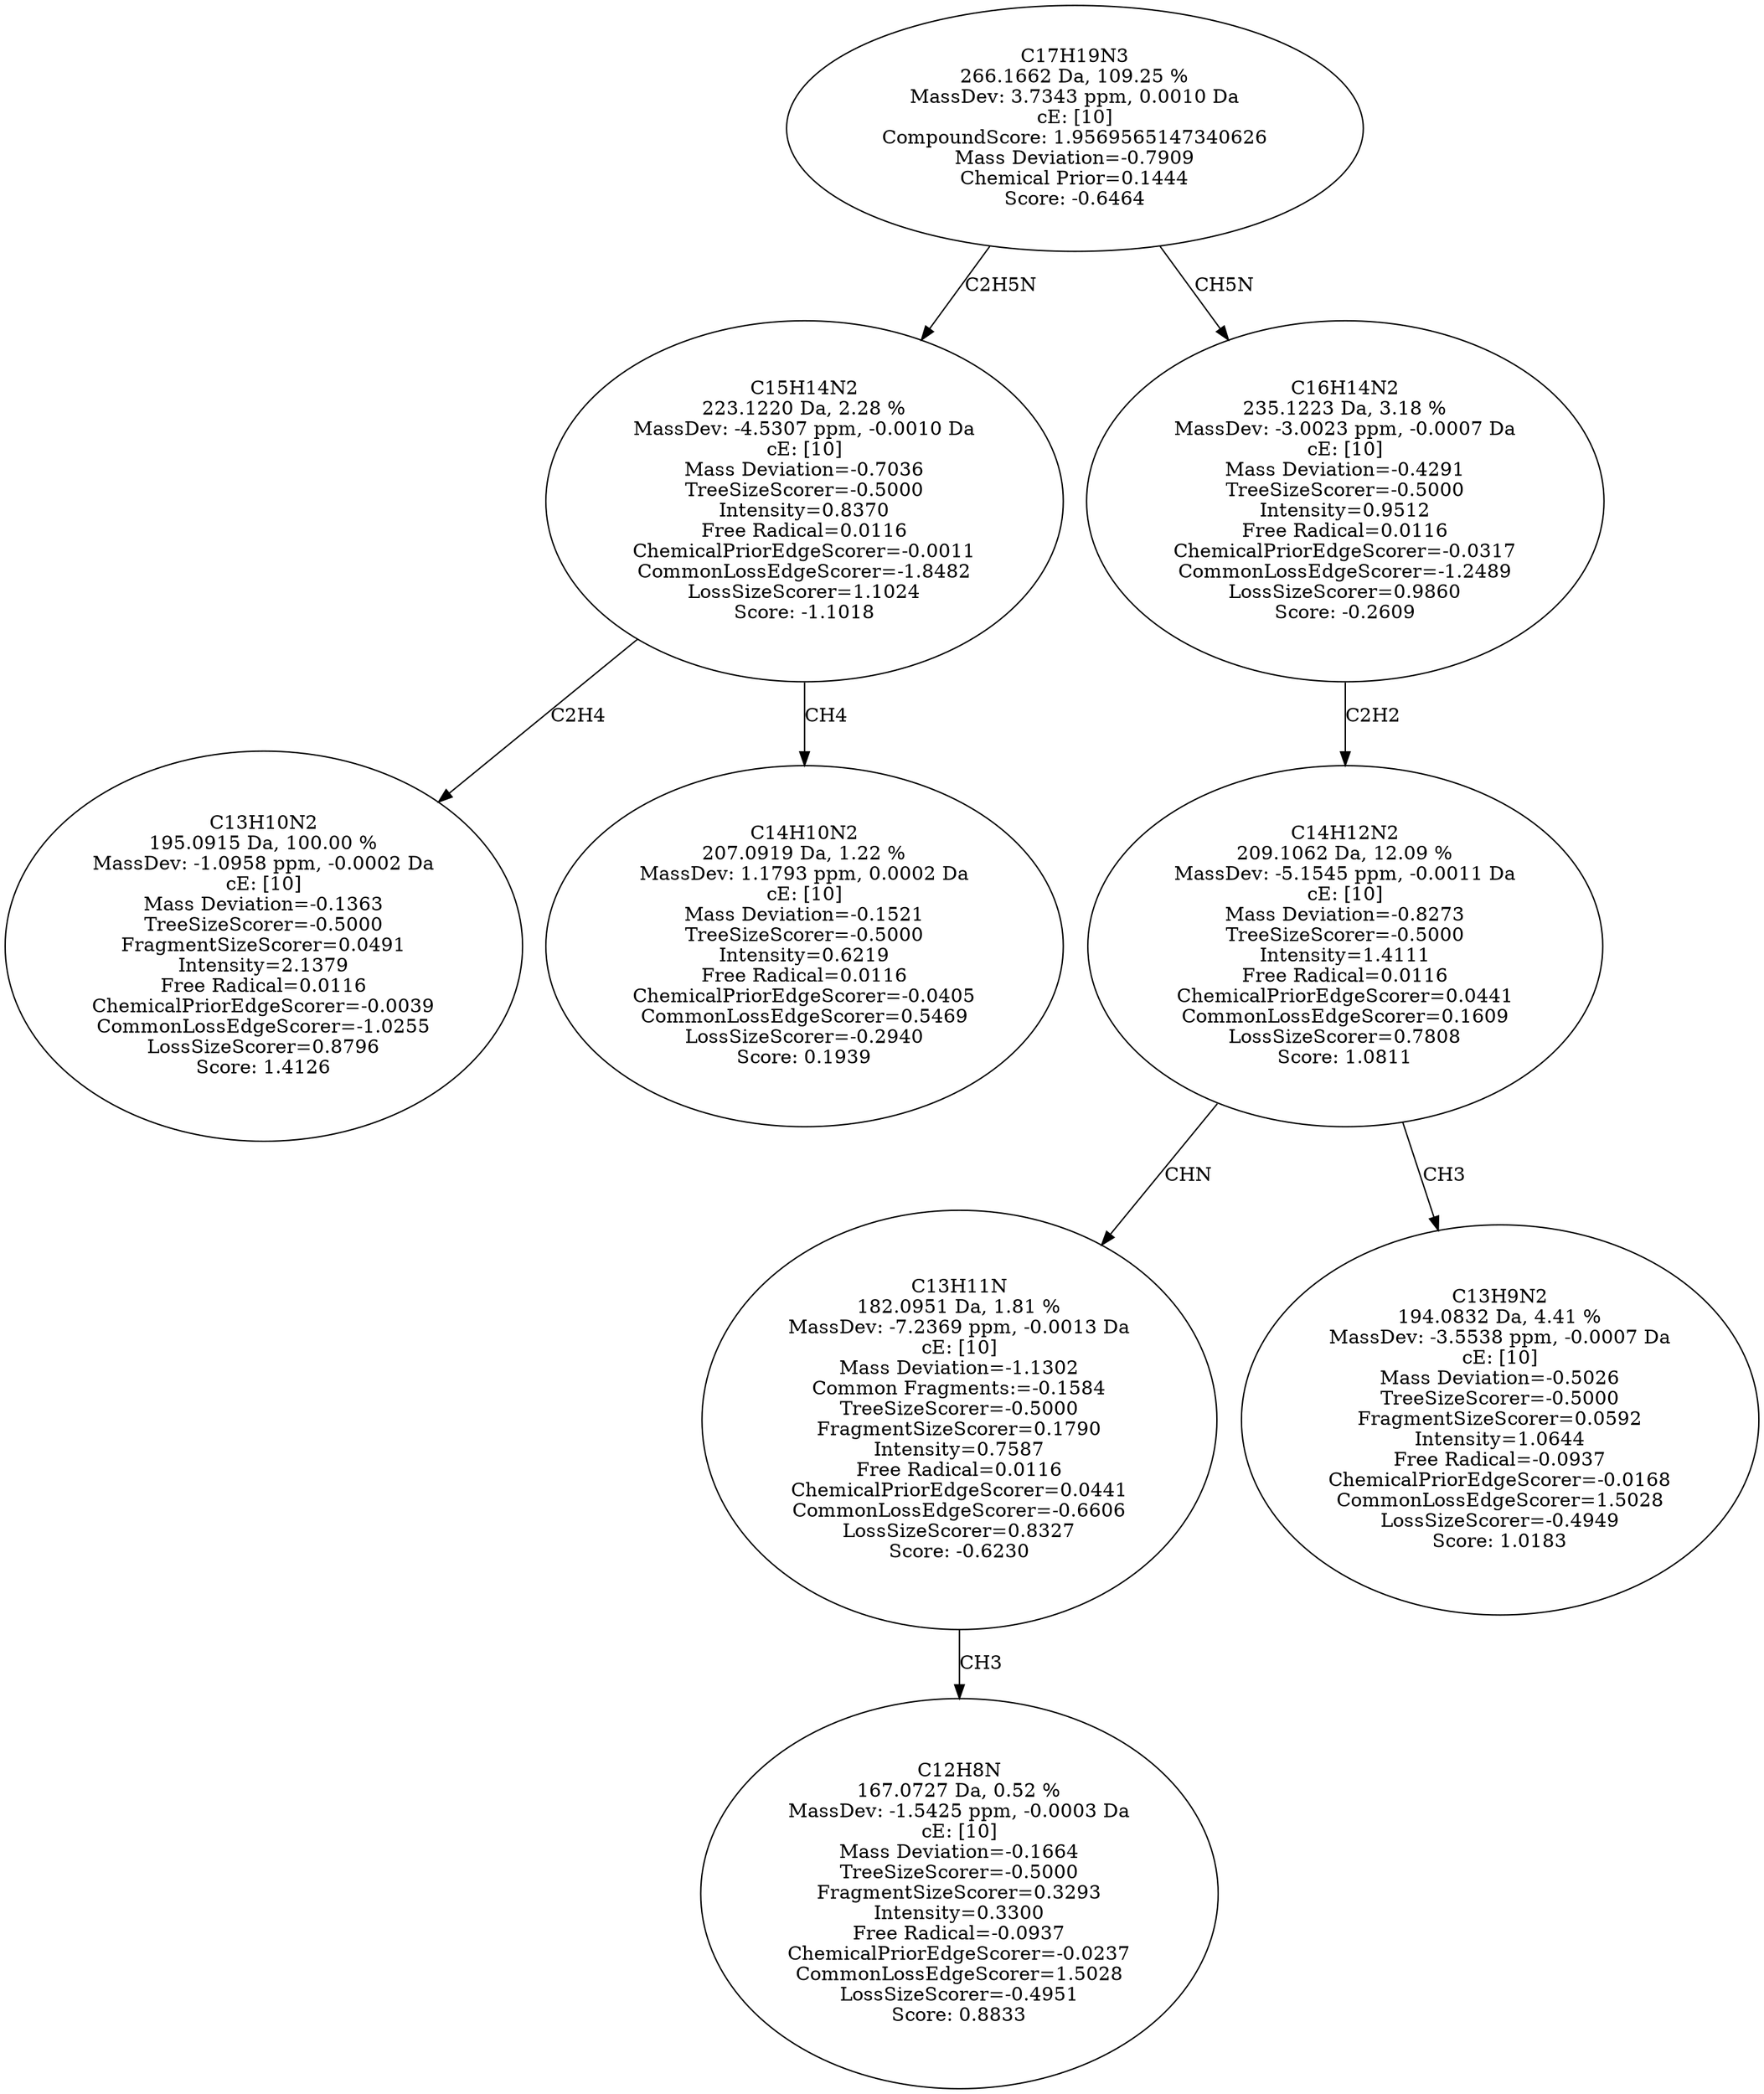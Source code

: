 strict digraph {
v1 [label="C13H10N2\n195.0915 Da, 100.00 %\nMassDev: -1.0958 ppm, -0.0002 Da\ncE: [10]\nMass Deviation=-0.1363\nTreeSizeScorer=-0.5000\nFragmentSizeScorer=0.0491\nIntensity=2.1379\nFree Radical=0.0116\nChemicalPriorEdgeScorer=-0.0039\nCommonLossEdgeScorer=-1.0255\nLossSizeScorer=0.8796\nScore: 1.4126"];
v2 [label="C14H10N2\n207.0919 Da, 1.22 %\nMassDev: 1.1793 ppm, 0.0002 Da\ncE: [10]\nMass Deviation=-0.1521\nTreeSizeScorer=-0.5000\nIntensity=0.6219\nFree Radical=0.0116\nChemicalPriorEdgeScorer=-0.0405\nCommonLossEdgeScorer=0.5469\nLossSizeScorer=-0.2940\nScore: 0.1939"];
v3 [label="C15H14N2\n223.1220 Da, 2.28 %\nMassDev: -4.5307 ppm, -0.0010 Da\ncE: [10]\nMass Deviation=-0.7036\nTreeSizeScorer=-0.5000\nIntensity=0.8370\nFree Radical=0.0116\nChemicalPriorEdgeScorer=-0.0011\nCommonLossEdgeScorer=-1.8482\nLossSizeScorer=1.1024\nScore: -1.1018"];
v4 [label="C12H8N\n167.0727 Da, 0.52 %\nMassDev: -1.5425 ppm, -0.0003 Da\ncE: [10]\nMass Deviation=-0.1664\nTreeSizeScorer=-0.5000\nFragmentSizeScorer=0.3293\nIntensity=0.3300\nFree Radical=-0.0937\nChemicalPriorEdgeScorer=-0.0237\nCommonLossEdgeScorer=1.5028\nLossSizeScorer=-0.4951\nScore: 0.8833"];
v5 [label="C13H11N\n182.0951 Da, 1.81 %\nMassDev: -7.2369 ppm, -0.0013 Da\ncE: [10]\nMass Deviation=-1.1302\nCommon Fragments:=-0.1584\nTreeSizeScorer=-0.5000\nFragmentSizeScorer=0.1790\nIntensity=0.7587\nFree Radical=0.0116\nChemicalPriorEdgeScorer=0.0441\nCommonLossEdgeScorer=-0.6606\nLossSizeScorer=0.8327\nScore: -0.6230"];
v6 [label="C13H9N2\n194.0832 Da, 4.41 %\nMassDev: -3.5538 ppm, -0.0007 Da\ncE: [10]\nMass Deviation=-0.5026\nTreeSizeScorer=-0.5000\nFragmentSizeScorer=0.0592\nIntensity=1.0644\nFree Radical=-0.0937\nChemicalPriorEdgeScorer=-0.0168\nCommonLossEdgeScorer=1.5028\nLossSizeScorer=-0.4949\nScore: 1.0183"];
v7 [label="C14H12N2\n209.1062 Da, 12.09 %\nMassDev: -5.1545 ppm, -0.0011 Da\ncE: [10]\nMass Deviation=-0.8273\nTreeSizeScorer=-0.5000\nIntensity=1.4111\nFree Radical=0.0116\nChemicalPriorEdgeScorer=0.0441\nCommonLossEdgeScorer=0.1609\nLossSizeScorer=0.7808\nScore: 1.0811"];
v8 [label="C16H14N2\n235.1223 Da, 3.18 %\nMassDev: -3.0023 ppm, -0.0007 Da\ncE: [10]\nMass Deviation=-0.4291\nTreeSizeScorer=-0.5000\nIntensity=0.9512\nFree Radical=0.0116\nChemicalPriorEdgeScorer=-0.0317\nCommonLossEdgeScorer=-1.2489\nLossSizeScorer=0.9860\nScore: -0.2609"];
v9 [label="C17H19N3\n266.1662 Da, 109.25 %\nMassDev: 3.7343 ppm, 0.0010 Da\ncE: [10]\nCompoundScore: 1.9569565147340626\nMass Deviation=-0.7909\nChemical Prior=0.1444\nScore: -0.6464"];
v3 -> v1 [label="C2H4"];
v3 -> v2 [label="CH4"];
v9 -> v3 [label="C2H5N"];
v5 -> v4 [label="CH3"];
v7 -> v5 [label="CHN"];
v7 -> v6 [label="CH3"];
v8 -> v7 [label="C2H2"];
v9 -> v8 [label="CH5N"];
}